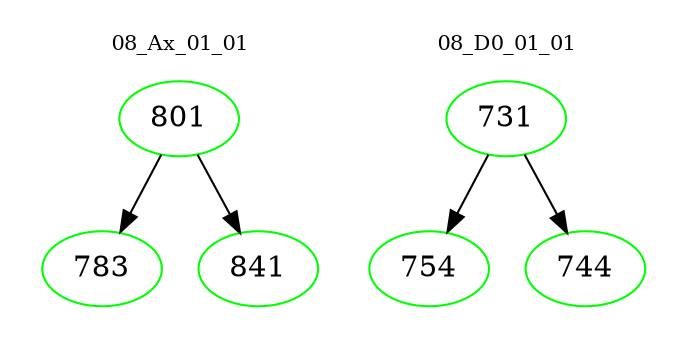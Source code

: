 digraph{
subgraph cluster_0 {
color = white
label = "08_Ax_01_01";
fontsize=10;
T0_801 [label="801", color="green"]
T0_801 -> T0_783 [color="black"]
T0_783 [label="783", color="green"]
T0_801 -> T0_841 [color="black"]
T0_841 [label="841", color="green"]
}
subgraph cluster_1 {
color = white
label = "08_D0_01_01";
fontsize=10;
T1_731 [label="731", color="green"]
T1_731 -> T1_754 [color="black"]
T1_754 [label="754", color="green"]
T1_731 -> T1_744 [color="black"]
T1_744 [label="744", color="green"]
}
}
